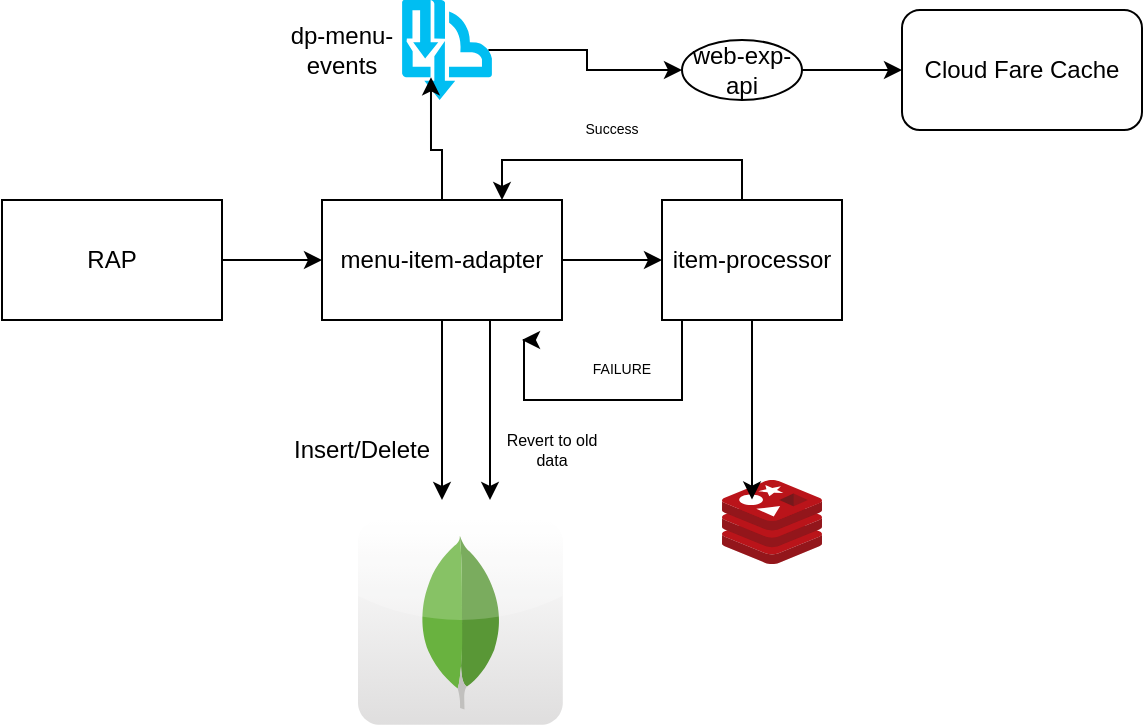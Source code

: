 <mxfile version="25.0.3">
  <diagram name="Page-1" id="b0KYnCoXIlb_PHSSbA_m">
    <mxGraphModel dx="794" dy="458" grid="1" gridSize="10" guides="1" tooltips="1" connect="1" arrows="1" fold="1" page="1" pageScale="1" pageWidth="850" pageHeight="1100" math="0" shadow="0">
      <root>
        <mxCell id="0" />
        <mxCell id="1" parent="0" />
        <mxCell id="yfFJLknTkizyPdS-e0Tf-38" style="edgeStyle=orthogonalEdgeStyle;rounded=0;orthogonalLoop=1;jettySize=auto;html=1;entryX=0;entryY=0.5;entryDx=0;entryDy=0;" edge="1" parent="1" source="yfFJLknTkizyPdS-e0Tf-2" target="yfFJLknTkizyPdS-e0Tf-4">
          <mxGeometry relative="1" as="geometry" />
        </mxCell>
        <mxCell id="yfFJLknTkizyPdS-e0Tf-2" value="RAP" style="rounded=0;whiteSpace=wrap;html=1;" vertex="1" parent="1">
          <mxGeometry x="120" y="170" width="110" height="60" as="geometry" />
        </mxCell>
        <mxCell id="yfFJLknTkizyPdS-e0Tf-6" style="edgeStyle=orthogonalEdgeStyle;rounded=0;orthogonalLoop=1;jettySize=auto;html=1;" edge="1" parent="1" source="yfFJLknTkizyPdS-e0Tf-4">
          <mxGeometry relative="1" as="geometry">
            <mxPoint x="340" y="320" as="targetPoint" />
          </mxGeometry>
        </mxCell>
        <mxCell id="yfFJLknTkizyPdS-e0Tf-17" value="" style="edgeStyle=orthogonalEdgeStyle;rounded=0;orthogonalLoop=1;jettySize=auto;html=1;" edge="1" parent="1" source="yfFJLknTkizyPdS-e0Tf-4" target="yfFJLknTkizyPdS-e0Tf-9">
          <mxGeometry relative="1" as="geometry" />
        </mxCell>
        <mxCell id="yfFJLknTkizyPdS-e0Tf-4" value="menu-item-adapter" style="rounded=0;whiteSpace=wrap;html=1;" vertex="1" parent="1">
          <mxGeometry x="280" y="170" width="120" height="60" as="geometry" />
        </mxCell>
        <mxCell id="yfFJLknTkizyPdS-e0Tf-5" value="" style="dashed=0;outlineConnect=0;html=1;align=center;labelPosition=center;verticalLabelPosition=bottom;verticalAlign=top;shape=mxgraph.webicons.mongodb;gradientColor=#DFDEDE" vertex="1" parent="1">
          <mxGeometry x="298" y="330" width="102.4" height="102.4" as="geometry" />
        </mxCell>
        <mxCell id="yfFJLknTkizyPdS-e0Tf-7" value="Insert/Delete" style="text;html=1;align=center;verticalAlign=middle;whiteSpace=wrap;rounded=0;" vertex="1" parent="1">
          <mxGeometry x="270" y="280" width="60" height="30" as="geometry" />
        </mxCell>
        <mxCell id="yfFJLknTkizyPdS-e0Tf-19" style="edgeStyle=orthogonalEdgeStyle;rounded=0;orthogonalLoop=1;jettySize=auto;html=1;" edge="1" parent="1" source="yfFJLknTkizyPdS-e0Tf-9">
          <mxGeometry relative="1" as="geometry">
            <mxPoint x="380" y="240" as="targetPoint" />
            <Array as="points">
              <mxPoint x="460" y="270" />
              <mxPoint x="381" y="270" />
            </Array>
          </mxGeometry>
        </mxCell>
        <mxCell id="yfFJLknTkizyPdS-e0Tf-32" style="edgeStyle=orthogonalEdgeStyle;rounded=0;orthogonalLoop=1;jettySize=auto;html=1;entryX=0.75;entryY=0;entryDx=0;entryDy=0;" edge="1" parent="1" source="yfFJLknTkizyPdS-e0Tf-9" target="yfFJLknTkizyPdS-e0Tf-4">
          <mxGeometry relative="1" as="geometry">
            <Array as="points">
              <mxPoint x="490" y="150" />
              <mxPoint x="370" y="150" />
            </Array>
          </mxGeometry>
        </mxCell>
        <mxCell id="yfFJLknTkizyPdS-e0Tf-9" value="item-processor" style="rounded=0;whiteSpace=wrap;html=1;" vertex="1" parent="1">
          <mxGeometry x="450" y="170" width="90" height="60" as="geometry" />
        </mxCell>
        <mxCell id="yfFJLknTkizyPdS-e0Tf-10" value="" style="image;sketch=0;aspect=fixed;html=1;points=[];align=center;fontSize=12;image=img/lib/mscae/Cache_Redis_Product.svg;" vertex="1" parent="1">
          <mxGeometry x="480" y="310" width="50" height="42" as="geometry" />
        </mxCell>
        <mxCell id="yfFJLknTkizyPdS-e0Tf-20" value="FAILURE" style="text;html=1;align=center;verticalAlign=middle;whiteSpace=wrap;rounded=0;fontSize=7;" vertex="1" parent="1">
          <mxGeometry x="400.4" y="240" width="60" height="30" as="geometry" />
        </mxCell>
        <mxCell id="yfFJLknTkizyPdS-e0Tf-22" style="edgeStyle=orthogonalEdgeStyle;rounded=0;orthogonalLoop=1;jettySize=auto;html=1;entryX=0.3;entryY=0.233;entryDx=0;entryDy=0;entryPerimeter=0;" edge="1" parent="1" source="yfFJLknTkizyPdS-e0Tf-9" target="yfFJLknTkizyPdS-e0Tf-10">
          <mxGeometry relative="1" as="geometry" />
        </mxCell>
        <mxCell id="yfFJLknTkizyPdS-e0Tf-27" style="edgeStyle=orthogonalEdgeStyle;rounded=0;orthogonalLoop=1;jettySize=auto;html=1;exitX=0.96;exitY=0.5;exitDx=0;exitDy=0;exitPerimeter=0;" edge="1" parent="1" source="yfFJLknTkizyPdS-e0Tf-23" target="yfFJLknTkizyPdS-e0Tf-26">
          <mxGeometry relative="1" as="geometry" />
        </mxCell>
        <mxCell id="yfFJLknTkizyPdS-e0Tf-23" value="" style="verticalLabelPosition=bottom;html=1;verticalAlign=top;align=center;strokeColor=none;fillColor=#00BEF2;shape=mxgraph.azure.service_bus_topics_and_subscriptions;pointerEvents=1;" vertex="1" parent="1">
          <mxGeometry x="320" y="70" width="45" height="50" as="geometry" />
        </mxCell>
        <mxCell id="yfFJLknTkizyPdS-e0Tf-28" style="edgeStyle=orthogonalEdgeStyle;rounded=0;orthogonalLoop=1;jettySize=auto;html=1;" edge="1" parent="1" source="yfFJLknTkizyPdS-e0Tf-26" target="yfFJLknTkizyPdS-e0Tf-29">
          <mxGeometry relative="1" as="geometry">
            <mxPoint x="580" y="105" as="targetPoint" />
          </mxGeometry>
        </mxCell>
        <mxCell id="yfFJLknTkizyPdS-e0Tf-26" value="web-exp-api" style="ellipse;whiteSpace=wrap;html=1;" vertex="1" parent="1">
          <mxGeometry x="460" y="90" width="60" height="30" as="geometry" />
        </mxCell>
        <mxCell id="yfFJLknTkizyPdS-e0Tf-29" value="Cloud Fare Cache" style="rounded=1;whiteSpace=wrap;html=1;" vertex="1" parent="1">
          <mxGeometry x="570" y="75" width="120" height="60" as="geometry" />
        </mxCell>
        <mxCell id="yfFJLknTkizyPdS-e0Tf-30" style="edgeStyle=orthogonalEdgeStyle;rounded=0;orthogonalLoop=1;jettySize=auto;html=1;exitX=0.5;exitY=0;exitDx=0;exitDy=0;entryX=0.322;entryY=0.773;entryDx=0;entryDy=0;entryPerimeter=0;" edge="1" parent="1" source="yfFJLknTkizyPdS-e0Tf-4" target="yfFJLknTkizyPdS-e0Tf-23">
          <mxGeometry relative="1" as="geometry" />
        </mxCell>
        <mxCell id="yfFJLknTkizyPdS-e0Tf-33" value="Success" style="text;html=1;align=center;verticalAlign=middle;whiteSpace=wrap;rounded=0;fontSize=7;" vertex="1" parent="1">
          <mxGeometry x="395" y="120" width="60" height="30" as="geometry" />
        </mxCell>
        <mxCell id="yfFJLknTkizyPdS-e0Tf-34" value="" style="endArrow=classic;html=1;rounded=0;exitX=0.7;exitY=1;exitDx=0;exitDy=0;exitPerimeter=0;" edge="1" parent="1" source="yfFJLknTkizyPdS-e0Tf-4">
          <mxGeometry width="50" height="50" relative="1" as="geometry">
            <mxPoint x="560" y="240" as="sourcePoint" />
            <mxPoint x="364" y="320" as="targetPoint" />
          </mxGeometry>
        </mxCell>
        <mxCell id="yfFJLknTkizyPdS-e0Tf-35" value="Revert to old data" style="text;html=1;align=center;verticalAlign=middle;whiteSpace=wrap;rounded=0;fontSize=8;" vertex="1" parent="1">
          <mxGeometry x="365" y="280" width="60" height="30" as="geometry" />
        </mxCell>
        <mxCell id="yfFJLknTkizyPdS-e0Tf-37" value="dp-menu-events" style="text;html=1;align=center;verticalAlign=middle;whiteSpace=wrap;rounded=0;" vertex="1" parent="1">
          <mxGeometry x="260" y="80" width="60" height="30" as="geometry" />
        </mxCell>
      </root>
    </mxGraphModel>
  </diagram>
</mxfile>
